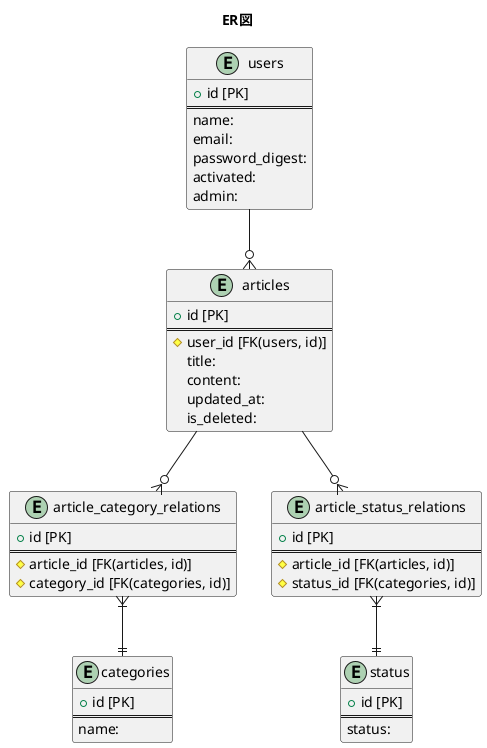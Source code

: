 @startuml
title ER図

entity users {
  + id [PK]
  ==
  name:
  email:
  password_digest:
  activated:
  admin:
}

entity articles {
  + id [PK]
  ==
  # user_id [FK(users, id)]
  title:
  content:
  updated_at:
  is_deleted:
}

entity article_category_relations {
  + id [PK]
  ==
  # article_id [FK(articles, id)]
  # category_id [FK(categories, id)]
}

entity categories {
  + id [PK]
  ==
  name:
}

entity article_status_relations {
  + id [PK]
  ==
  # article_id [FK(articles, id)]
  # status_id [FK(categories, id)]
}

entity status {
  + id [PK]
  ==
  status:
}

/' リレーション '/
users --o{ articles
articles --o{ article_category_relations
articles --o{ article_status_relations
article_category_relations }|--|| categories
article_status_relations }|--|| status

@enduml
